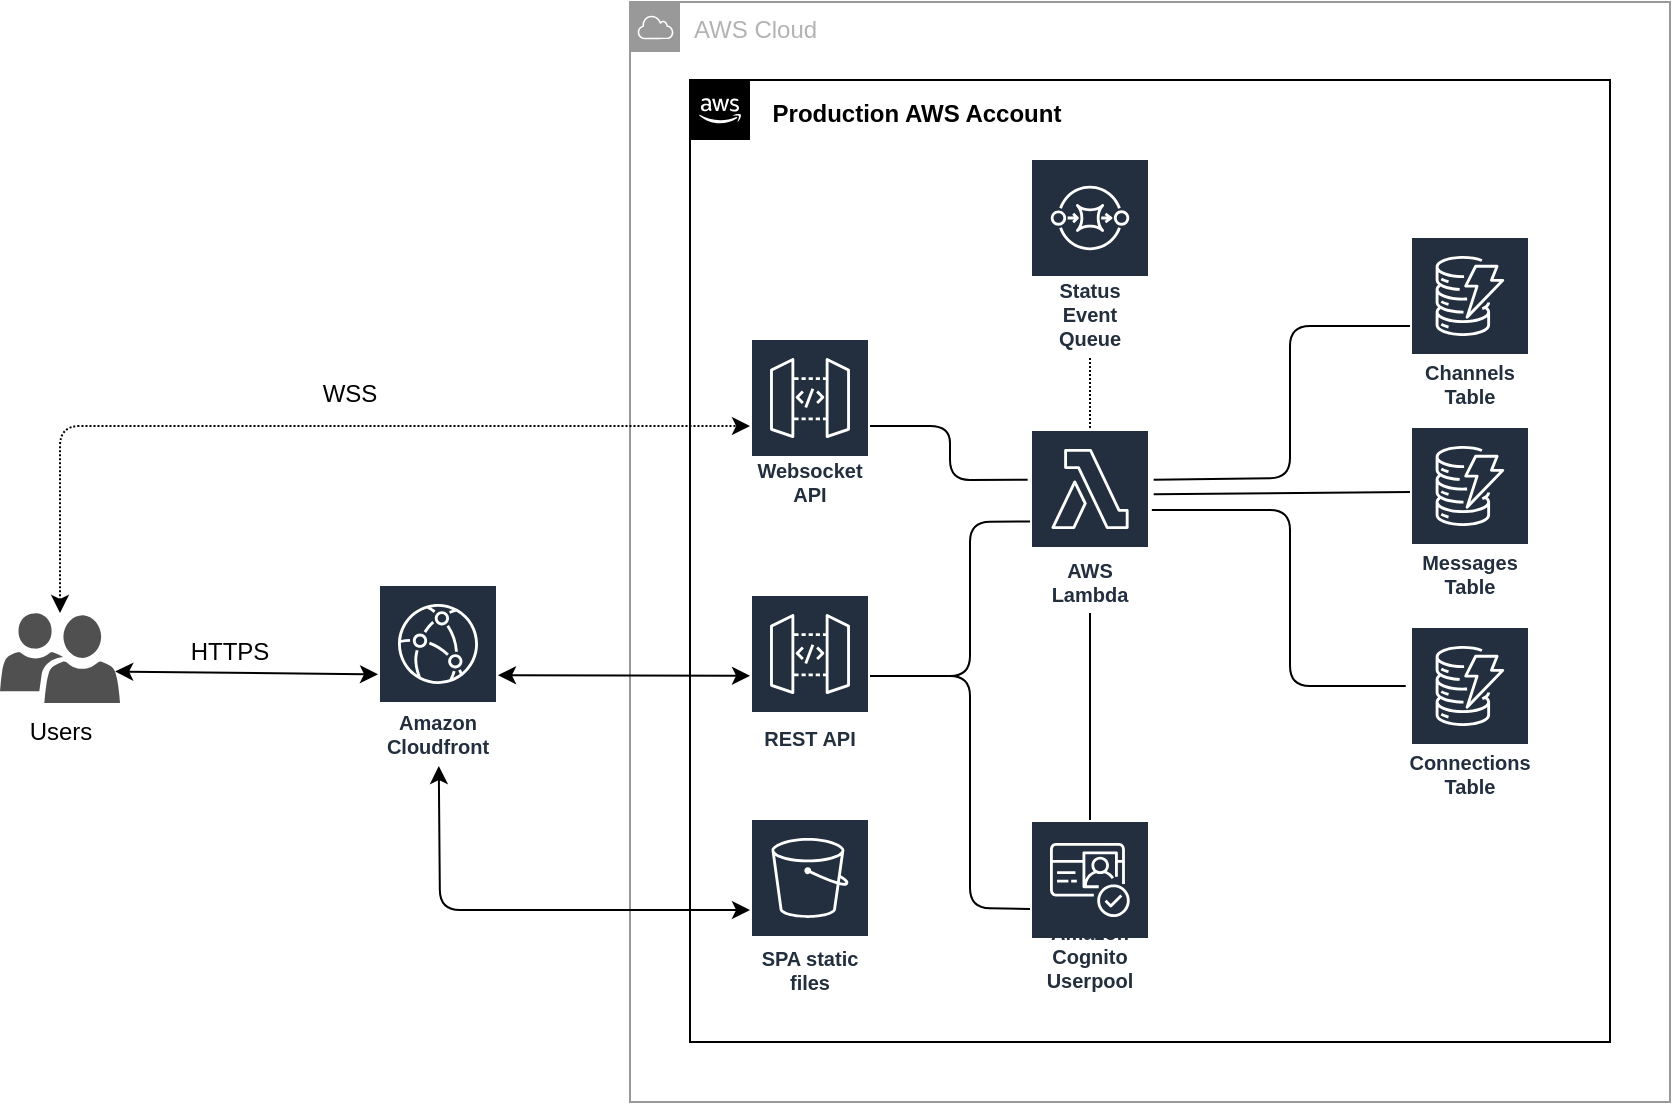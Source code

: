 <mxfile version="12.4.8" type="device" pages="2"><diagram id="hUuJ0RWoJu0uOnvhIrf3" name="Simple"><mxGraphModel dx="1377" dy="709" grid="1" gridSize="10" guides="1" tooltips="1" connect="1" arrows="1" fold="1" page="1" pageScale="1" pageWidth="850" pageHeight="1100" math="0" shadow="0"><root><mxCell id="0"/><mxCell id="1" parent="0"/><mxCell id="tnvCfdQ2Uukp4KgkS0Kd-9" value="AWS Cloud" style="outlineConnect=0;gradientColor=none;html=1;whiteSpace=wrap;fontSize=12;fontStyle=0;shape=mxgraph.aws4.group;grIcon=mxgraph.aws4.group_aws_cloud;strokeColor=#999999;fillColor=none;verticalAlign=top;align=left;spacingLeft=30;fontColor=#b3b3b3;dashed=0;shadow=0;" parent="1" vertex="1"><mxGeometry x="710" y="210" width="520" height="550" as="geometry"/></mxCell><mxCell id="tnvCfdQ2Uukp4KgkS0Kd-4" value="Amazon Cloudfront" style="outlineConnect=0;fontColor=#232F3E;gradientColor=none;strokeColor=#ffffff;fillColor=#232F3E;dashed=0;verticalLabelPosition=middle;verticalAlign=bottom;align=center;html=1;whiteSpace=wrap;fontSize=10;fontStyle=1;spacing=3;shape=mxgraph.aws4.productIcon;prIcon=mxgraph.aws4.cloudfront;shadow=0;" parent="1" vertex="1"><mxGeometry x="584" y="501" width="60" height="91" as="geometry"/></mxCell><mxCell id="tnvCfdQ2Uukp4KgkS0Kd-19" value="" style="endArrow=classic;startArrow=classic;html=1;fontColor=#006600;" parent="1" source="tnvCfdQ2Uukp4KgkS0Kd-4" target="tnvCfdQ2Uukp4KgkS0Kd-18" edge="1"><mxGeometry width="50" height="50" relative="1" as="geometry"><mxPoint x="150" y="528" as="sourcePoint"/><mxPoint x="200" y="478" as="targetPoint"/><Array as="points"><mxPoint x="615" y="664"/></Array></mxGeometry></mxCell><mxCell id="tnvCfdQ2Uukp4KgkS0Kd-11" value="" style="rounded=0;whiteSpace=wrap;html=1;shadow=0;strokeColor=#000000;fillColor=none;fontColor=#000000;" parent="1" vertex="1"><mxGeometry x="740" y="249" width="460" height="481" as="geometry"/></mxCell><mxCell id="tnvCfdQ2Uukp4KgkS0Kd-12" value="&lt;b&gt;Production AWS Account&lt;/b&gt;" style="text;html=1;strokeColor=none;fillColor=none;align=center;verticalAlign=middle;whiteSpace=wrap;rounded=0;shadow=0;fontColor=#000000;" parent="1" vertex="1"><mxGeometry x="777" y="255.5" width="153" height="20" as="geometry"/></mxCell><mxCell id="tnvCfdQ2Uukp4KgkS0Kd-10" value="" style="outlineConnect=0;dashed=0;verticalLabelPosition=bottom;verticalAlign=top;align=center;html=1;shape=mxgraph.aws3.cloud_2;fillColor=#000000;gradientColor=none;shadow=0;strokeColor=#000000;fontColor=#000000;aspect=fixed;" parent="1" vertex="1"><mxGeometry x="740" y="249" width="30" height="30" as="geometry"/></mxCell><mxCell id="tnvCfdQ2Uukp4KgkS0Kd-18" value="SPA static files" style="outlineConnect=0;fontColor=#232F3E;gradientColor=none;strokeColor=#ffffff;fillColor=#232F3E;dashed=0;verticalLabelPosition=middle;verticalAlign=bottom;align=center;html=1;whiteSpace=wrap;fontSize=10;fontStyle=1;spacing=3;shape=mxgraph.aws4.productIcon;prIcon=mxgraph.aws4.s3;shadow=0;" parent="1" vertex="1"><mxGeometry x="770" y="618" width="60" height="92" as="geometry"/></mxCell><mxCell id="eTxzxQVGY4Plkl6WtGJT-1" value="Amazon Cognito Userpool" style="outlineConnect=0;fontColor=#232F3E;gradientColor=none;strokeColor=#ffffff;fillColor=#232F3E;dashed=0;verticalLabelPosition=middle;verticalAlign=bottom;align=center;html=1;whiteSpace=wrap;fontSize=10;fontStyle=1;spacing=3;shape=mxgraph.aws4.productIcon;prIcon=mxgraph.aws4.cognito;" parent="1" vertex="1"><mxGeometry x="910" y="619" width="60" height="90" as="geometry"/></mxCell><mxCell id="eTxzxQVGY4Plkl6WtGJT-2" value="REST API" style="outlineConnect=0;fontColor=#232F3E;gradientColor=none;strokeColor=#ffffff;fillColor=#232F3E;dashed=0;verticalLabelPosition=middle;verticalAlign=bottom;align=center;html=1;whiteSpace=wrap;fontSize=10;fontStyle=1;spacing=3;shape=mxgraph.aws4.productIcon;prIcon=mxgraph.aws4.api_gateway;" parent="1" vertex="1"><mxGeometry x="770" y="506" width="60" height="82" as="geometry"/></mxCell><mxCell id="eTxzxQVGY4Plkl6WtGJT-3" value="Channels Table" style="outlineConnect=0;fontColor=#232F3E;gradientColor=none;strokeColor=#ffffff;fillColor=#232F3E;dashed=0;verticalLabelPosition=middle;verticalAlign=bottom;align=center;html=1;whiteSpace=wrap;fontSize=10;fontStyle=1;spacing=3;shape=mxgraph.aws4.productIcon;prIcon=mxgraph.aws4.dynamodb;" parent="1" vertex="1"><mxGeometry x="1100" y="327" width="60" height="90" as="geometry"/></mxCell><mxCell id="eTxzxQVGY4Plkl6WtGJT-4" value="AWS Lambda" style="outlineConnect=0;fontColor=#232F3E;gradientColor=none;strokeColor=#ffffff;fillColor=#232F3E;dashed=0;verticalLabelPosition=middle;verticalAlign=bottom;align=center;html=1;whiteSpace=wrap;fontSize=10;fontStyle=1;spacing=3;shape=mxgraph.aws4.productIcon;prIcon=mxgraph.aws4.lambda;" parent="1" vertex="1"><mxGeometry x="910" y="423.5" width="60" height="92" as="geometry"/></mxCell><mxCell id="RF3vwJUeT9KftLFS38Oi-1" value="Messages Table" style="outlineConnect=0;fontColor=#232F3E;gradientColor=none;strokeColor=#ffffff;fillColor=#232F3E;dashed=0;verticalLabelPosition=middle;verticalAlign=bottom;align=center;html=1;whiteSpace=wrap;fontSize=10;fontStyle=1;spacing=3;shape=mxgraph.aws4.productIcon;prIcon=mxgraph.aws4.dynamodb;" parent="1" vertex="1"><mxGeometry x="1100" y="422" width="60" height="90" as="geometry"/></mxCell><mxCell id="RF3vwJUeT9KftLFS38Oi-2" value="&lt;div&gt;Connections&lt;/div&gt;&lt;div&gt;Table&lt;/div&gt;" style="outlineConnect=0;fontColor=#232F3E;gradientColor=none;strokeColor=#ffffff;fillColor=#232F3E;dashed=0;verticalLabelPosition=middle;verticalAlign=bottom;align=center;html=1;whiteSpace=wrap;fontSize=10;fontStyle=1;spacing=3;shape=mxgraph.aws4.productIcon;prIcon=mxgraph.aws4.dynamodb;" parent="1" vertex="1"><mxGeometry x="1100" y="522" width="60" height="90" as="geometry"/></mxCell><mxCell id="egvI8EmOtlcZLQNdKmfM-2" value="Websocket API" style="outlineConnect=0;fontColor=#232F3E;gradientColor=none;strokeColor=#ffffff;fillColor=#232F3E;dashed=0;verticalLabelPosition=middle;verticalAlign=bottom;align=center;html=1;whiteSpace=wrap;fontSize=10;fontStyle=1;spacing=3;shape=mxgraph.aws4.productIcon;prIcon=mxgraph.aws4.api_gateway;" parent="1" vertex="1"><mxGeometry x="770" y="378" width="60" height="88" as="geometry"/></mxCell><mxCell id="egvI8EmOtlcZLQNdKmfM-3" value="Status Event Queue" style="outlineConnect=0;fontColor=#232F3E;gradientColor=none;strokeColor=#ffffff;fillColor=#232F3E;dashed=0;verticalLabelPosition=middle;verticalAlign=bottom;align=center;html=1;whiteSpace=wrap;fontSize=10;fontStyle=1;spacing=3;shape=mxgraph.aws4.productIcon;prIcon=mxgraph.aws4.sqs;" parent="1" vertex="1"><mxGeometry x="910" y="288" width="60" height="100" as="geometry"/></mxCell><mxCell id="egvI8EmOtlcZLQNdKmfM-4" value="" style="endArrow=classic;startArrow=classic;html=1;" parent="1" source="tnvCfdQ2Uukp4KgkS0Kd-4" target="eTxzxQVGY4Plkl6WtGJT-2" edge="1"><mxGeometry width="50" height="50" relative="1" as="geometry"><mxPoint x="490" y="688" as="sourcePoint"/><mxPoint x="540" y="638" as="targetPoint"/></mxGeometry></mxCell><mxCell id="egvI8EmOtlcZLQNdKmfM-5" value="Users" style="pointerEvents=1;shadow=0;dashed=0;html=1;strokeColor=none;labelPosition=center;verticalLabelPosition=bottom;verticalAlign=top;align=center;fillColor=#505050;shape=mxgraph.mscae.intune.user_group" parent="1" vertex="1"><mxGeometry x="395" y="515.5" width="60" height="45" as="geometry"/></mxCell><mxCell id="egvI8EmOtlcZLQNdKmfM-8" value="" style="endArrow=classic;startArrow=classic;html=1;exitX=0.96;exitY=0.65;exitDx=0;exitDy=0;exitPerimeter=0;" parent="1" source="egvI8EmOtlcZLQNdKmfM-5" target="tnvCfdQ2Uukp4KgkS0Kd-4" edge="1"><mxGeometry width="50" height="50" relative="1" as="geometry"><mxPoint x="540" y="698" as="sourcePoint"/><mxPoint x="590" y="648" as="targetPoint"/></mxGeometry></mxCell><mxCell id="egvI8EmOtlcZLQNdKmfM-9" value="" style="endArrow=classic;startArrow=classic;html=1;dashed=1;dashPattern=1 1;" parent="1" source="egvI8EmOtlcZLQNdKmfM-5" target="egvI8EmOtlcZLQNdKmfM-2" edge="1"><mxGeometry width="50" height="50" relative="1" as="geometry"><mxPoint x="450" y="738" as="sourcePoint"/><mxPoint x="500" y="688" as="targetPoint"/><Array as="points"><mxPoint x="425" y="422"/></Array></mxGeometry></mxCell><mxCell id="egvI8EmOtlcZLQNdKmfM-10" value="WSS" style="text;html=1;strokeColor=none;fillColor=none;align=center;verticalAlign=middle;whiteSpace=wrap;rounded=0;" parent="1" vertex="1"><mxGeometry x="550" y="396" width="40" height="20" as="geometry"/></mxCell><mxCell id="egvI8EmOtlcZLQNdKmfM-11" value="HTTPS" style="text;html=1;strokeColor=none;fillColor=none;align=center;verticalAlign=middle;whiteSpace=wrap;rounded=0;" parent="1" vertex="1"><mxGeometry x="490" y="525" width="40" height="20" as="geometry"/></mxCell><mxCell id="egvI8EmOtlcZLQNdKmfM-12" value="" style="endArrow=none;html=1;" parent="1" source="eTxzxQVGY4Plkl6WtGJT-2" target="eTxzxQVGY4Plkl6WtGJT-4" edge="1"><mxGeometry width="50" height="50" relative="1" as="geometry"><mxPoint x="560" y="798" as="sourcePoint"/><mxPoint x="610" y="748" as="targetPoint"/><Array as="points"><mxPoint x="880" y="547"/><mxPoint x="880" y="470"/></Array></mxGeometry></mxCell><mxCell id="egvI8EmOtlcZLQNdKmfM-13" value="" style="endArrow=none;html=1;exitX=0.367;exitY=0.445;exitDx=0;exitDy=0;exitPerimeter=0;" parent="1" target="egvI8EmOtlcZLQNdKmfM-2" edge="1"><mxGeometry width="50" height="50" relative="1" as="geometry"><mxPoint x="908.82" y="448.845" as="sourcePoint"/><mxPoint x="600" y="748" as="targetPoint"/><Array as="points"><mxPoint x="870" y="449"/><mxPoint x="870" y="422"/></Array></mxGeometry></mxCell><mxCell id="egvI8EmOtlcZLQNdKmfM-14" value="" style="endArrow=none;html=1;exitX=0.504;exitY=0.445;exitDx=0;exitDy=0;exitPerimeter=0;" parent="1" target="eTxzxQVGY4Plkl6WtGJT-3" edge="1"><mxGeometry width="50" height="50" relative="1" as="geometry"><mxPoint x="971.84" y="448.845" as="sourcePoint"/><mxPoint x="590" y="738" as="targetPoint"/><Array as="points"><mxPoint x="1040" y="448"/><mxPoint x="1040" y="372"/></Array></mxGeometry></mxCell><mxCell id="egvI8EmOtlcZLQNdKmfM-15" value="" style="endArrow=none;html=1;entryX=0;entryY=0.367;entryDx=0;entryDy=0;entryPerimeter=0;exitX=0.504;exitY=0.459;exitDx=0;exitDy=0;exitPerimeter=0;" parent="1" target="RF3vwJUeT9KftLFS38Oi-1" edge="1"><mxGeometry width="50" height="50" relative="1" as="geometry"><mxPoint x="971.84" y="456.139" as="sourcePoint"/><mxPoint x="630" y="758" as="targetPoint"/></mxGeometry></mxCell><mxCell id="egvI8EmOtlcZLQNdKmfM-16" value="" style="endArrow=none;html=1;entryX=0.778;entryY=0.643;entryDx=0;entryDy=0;entryPerimeter=0;exitX=0.502;exitY=0.447;exitDx=0;exitDy=0;exitPerimeter=0;" parent="1" source="tnvCfdQ2Uukp4KgkS0Kd-11" edge="1"><mxGeometry width="50" height="50" relative="1" as="geometry"><mxPoint x="620" y="808" as="sourcePoint"/><mxPoint x="1097.88" y="552.003" as="targetPoint"/><Array as="points"><mxPoint x="1040" y="464"/><mxPoint x="1040" y="552"/></Array></mxGeometry></mxCell><mxCell id="egvI8EmOtlcZLQNdKmfM-17" value="" style="endArrow=none;html=1;dashed=1;dashPattern=1 1;" parent="1" source="egvI8EmOtlcZLQNdKmfM-3" target="eTxzxQVGY4Plkl6WtGJT-4" edge="1"><mxGeometry width="50" height="50" relative="1" as="geometry"><mxPoint x="440" y="828" as="sourcePoint"/><mxPoint x="490" y="778" as="targetPoint"/></mxGeometry></mxCell><mxCell id="egvI8EmOtlcZLQNdKmfM-19" value="" style="endArrow=none;html=1;" parent="1" source="eTxzxQVGY4Plkl6WtGJT-2" target="eTxzxQVGY4Plkl6WtGJT-1" edge="1"><mxGeometry width="50" height="50" relative="1" as="geometry"><mxPoint x="550" y="768" as="sourcePoint"/><mxPoint x="600" y="718" as="targetPoint"/><Array as="points"><mxPoint x="880" y="547"/><mxPoint x="880" y="663"/></Array></mxGeometry></mxCell><mxCell id="egvI8EmOtlcZLQNdKmfM-20" value="" style="endArrow=none;html=1;" parent="1" source="eTxzxQVGY4Plkl6WtGJT-4" target="eTxzxQVGY4Plkl6WtGJT-1" edge="1"><mxGeometry width="50" height="50" relative="1" as="geometry"><mxPoint x="550" y="788" as="sourcePoint"/><mxPoint x="600" y="738" as="targetPoint"/></mxGeometry></mxCell></root></mxGraphModel></diagram><diagram name="Detailed" id="WNN4_GSQsLOGuXJ-e4SI"><mxGraphModel dx="1377" dy="709" grid="1" gridSize="10" guides="1" tooltips="1" connect="1" arrows="1" fold="1" page="1" pageScale="1" pageWidth="850" pageHeight="1100" math="0" shadow="0"><root><mxCell id="12Y9gsgloIFMLv1rwJ1a-0"/><mxCell id="12Y9gsgloIFMLv1rwJ1a-1" parent="12Y9gsgloIFMLv1rwJ1a-0"/><mxCell id="12Y9gsgloIFMLv1rwJ1a-2" value="AWS Cloud" style="outlineConnect=0;gradientColor=none;html=1;whiteSpace=wrap;fontSize=12;fontStyle=0;shape=mxgraph.aws4.group;grIcon=mxgraph.aws4.group_aws_cloud;strokeColor=#999999;fillColor=none;verticalAlign=top;align=left;spacingLeft=30;fontColor=#b3b3b3;dashed=0;shadow=0;" parent="12Y9gsgloIFMLv1rwJ1a-1" vertex="1"><mxGeometry x="710" y="210" width="570" height="750" as="geometry"/></mxCell><mxCell id="12Y9gsgloIFMLv1rwJ1a-3" value="&lt;div&gt;Cloudfront&lt;/div&gt;&lt;div&gt;Distribution&lt;br&gt;&lt;/div&gt;" style="outlineConnect=0;fontColor=#232F3E;gradientColor=none;strokeColor=#ffffff;fillColor=#232F3E;dashed=0;verticalLabelPosition=middle;verticalAlign=bottom;align=center;html=1;whiteSpace=wrap;fontSize=10;fontStyle=1;spacing=3;shape=mxgraph.aws4.productIcon;prIcon=mxgraph.aws4.cloudfront;shadow=0;" parent="12Y9gsgloIFMLv1rwJ1a-1" vertex="1"><mxGeometry x="601" y="705" width="60" height="91" as="geometry"/></mxCell><mxCell id="12Y9gsgloIFMLv1rwJ1a-4" value="" style="endArrow=classic;startArrow=classic;html=1;fontColor=#006600;" parent="12Y9gsgloIFMLv1rwJ1a-1" source="12Y9gsgloIFMLv1rwJ1a-3" target="12Y9gsgloIFMLv1rwJ1a-8" edge="1"><mxGeometry width="50" height="50" relative="1" as="geometry"><mxPoint x="131" y="740" as="sourcePoint"/><mxPoint x="181" y="690" as="targetPoint"/><Array as="points"><mxPoint x="631" y="890"/></Array></mxGeometry></mxCell><mxCell id="12Y9gsgloIFMLv1rwJ1a-5" value="" style="rounded=0;whiteSpace=wrap;html=1;shadow=0;strokeColor=#000000;fillColor=none;fontColor=#000000;movable=1;resizable=1;rotatable=1;deletable=1;editable=1;connectable=1;" parent="12Y9gsgloIFMLv1rwJ1a-1" vertex="1"><mxGeometry x="721" y="241" width="550" height="711" as="geometry"/></mxCell><mxCell id="12Y9gsgloIFMLv1rwJ1a-6" value="&lt;b&gt;AWS Account&lt;/b&gt;" style="text;html=1;strokeColor=none;fillColor=none;align=center;verticalAlign=middle;whiteSpace=wrap;rounded=0;shadow=0;fontColor=#000000;" parent="12Y9gsgloIFMLv1rwJ1a-1" vertex="1"><mxGeometry x="758" y="247.5" width="83" height="20" as="geometry"/></mxCell><mxCell id="12Y9gsgloIFMLv1rwJ1a-7" value="" style="outlineConnect=0;dashed=0;verticalLabelPosition=bottom;verticalAlign=top;align=center;html=1;shape=mxgraph.aws3.cloud_2;fillColor=#000000;gradientColor=none;shadow=0;strokeColor=#000000;fontColor=#000000;aspect=fixed;" parent="12Y9gsgloIFMLv1rwJ1a-1" vertex="1"><mxGeometry x="721" y="241" width="30" height="30" as="geometry"/></mxCell><mxCell id="12Y9gsgloIFMLv1rwJ1a-8" value="SPA static files" style="outlineConnect=0;fontColor=#232F3E;gradientColor=none;strokeColor=#ffffff;fillColor=#232F3E;dashed=0;verticalLabelPosition=middle;verticalAlign=bottom;align=center;html=1;whiteSpace=wrap;fontSize=10;fontStyle=1;spacing=3;shape=mxgraph.aws4.productIcon;prIcon=mxgraph.aws4.s3;shadow=0;" parent="12Y9gsgloIFMLv1rwJ1a-1" vertex="1"><mxGeometry x="761" y="844" width="60" height="92" as="geometry"/></mxCell><mxCell id="12Y9gsgloIFMLv1rwJ1a-9" value="Amazon Cognito Userpool" style="outlineConnect=0;fontColor=#232F3E;gradientColor=none;strokeColor=#ffffff;fillColor=#232F3E;dashed=0;verticalLabelPosition=middle;verticalAlign=bottom;align=center;html=1;whiteSpace=wrap;fontSize=10;fontStyle=1;spacing=3;shape=mxgraph.aws4.productIcon;prIcon=mxgraph.aws4.cognito;" parent="12Y9gsgloIFMLv1rwJ1a-1" vertex="1"><mxGeometry x="761" y="588" width="60" height="103" as="geometry"/></mxCell><mxCell id="12Y9gsgloIFMLv1rwJ1a-10" value="REST API" style="outlineConnect=0;fontColor=#232F3E;gradientColor=none;strokeColor=#ffffff;fillColor=#232F3E;dashed=0;verticalLabelPosition=middle;verticalAlign=bottom;align=center;html=1;whiteSpace=wrap;fontSize=10;fontStyle=1;spacing=3;shape=mxgraph.aws4.productIcon;prIcon=mxgraph.aws4.api_gateway;" parent="12Y9gsgloIFMLv1rwJ1a-1" vertex="1"><mxGeometry x="761" y="717.5" width="60" height="82" as="geometry"/></mxCell><mxCell id="12Y9gsgloIFMLv1rwJ1a-11" value="Channels Table" style="outlineConnect=0;fontColor=#232F3E;gradientColor=none;strokeColor=#ffffff;fillColor=#232F3E;dashed=0;verticalLabelPosition=middle;verticalAlign=bottom;align=center;html=1;whiteSpace=wrap;fontSize=10;fontStyle=1;spacing=3;shape=mxgraph.aws4.productIcon;prIcon=mxgraph.aws4.dynamodb;" parent="12Y9gsgloIFMLv1rwJ1a-1" vertex="1"><mxGeometry x="1131" y="713" width="60" height="90" as="geometry"/></mxCell><mxCell id="12Y9gsgloIFMLv1rwJ1a-13" value="Messages Table" style="outlineConnect=0;fontColor=#232F3E;gradientColor=none;strokeColor=#ffffff;fillColor=#232F3E;dashed=0;verticalLabelPosition=middle;verticalAlign=bottom;align=center;html=1;whiteSpace=wrap;fontSize=10;fontStyle=1;spacing=3;shape=mxgraph.aws4.productIcon;prIcon=mxgraph.aws4.dynamodb;" parent="12Y9gsgloIFMLv1rwJ1a-1" vertex="1"><mxGeometry x="1131" y="491" width="60" height="90" as="geometry"/></mxCell><mxCell id="12Y9gsgloIFMLv1rwJ1a-14" value="&lt;div&gt;Connections&lt;/div&gt;&lt;div&gt;Table&lt;/div&gt;" style="outlineConnect=0;fontColor=#232F3E;gradientColor=none;strokeColor=#ffffff;fillColor=#232F3E;dashed=0;verticalLabelPosition=middle;verticalAlign=bottom;align=center;html=1;whiteSpace=wrap;fontSize=10;fontStyle=1;spacing=3;shape=mxgraph.aws4.productIcon;prIcon=mxgraph.aws4.dynamodb;" parent="12Y9gsgloIFMLv1rwJ1a-1" vertex="1"><mxGeometry x="1131" y="387" width="60" height="90" as="geometry"/></mxCell><mxCell id="12Y9gsgloIFMLv1rwJ1a-15" value="Websocket API" style="outlineConnect=0;fontColor=#232F3E;gradientColor=none;strokeColor=#ffffff;fillColor=#232F3E;dashed=0;verticalLabelPosition=middle;verticalAlign=bottom;align=center;html=1;whiteSpace=wrap;fontSize=10;fontStyle=1;spacing=3;shape=mxgraph.aws4.productIcon;prIcon=mxgraph.aws4.api_gateway;" parent="12Y9gsgloIFMLv1rwJ1a-1" vertex="1"><mxGeometry x="761" y="453.5" width="60" height="88" as="geometry"/></mxCell><mxCell id="12Y9gsgloIFMLv1rwJ1a-16" value="Status Event Queue" style="outlineConnect=0;fontColor=#232F3E;gradientColor=none;strokeColor=#ffffff;fillColor=#232F3E;dashed=0;verticalLabelPosition=middle;verticalAlign=bottom;align=center;html=1;whiteSpace=wrap;fontSize=10;fontStyle=1;spacing=3;shape=mxgraph.aws4.productIcon;prIcon=mxgraph.aws4.sqs;" parent="12Y9gsgloIFMLv1rwJ1a-1" vertex="1"><mxGeometry x="941.5" y="261" width="60" height="100" as="geometry"/></mxCell><mxCell id="12Y9gsgloIFMLv1rwJ1a-17" value="" style="endArrow=classic;startArrow=classic;html=1;entryX=0;entryY=0.5;entryDx=0;entryDy=0;" parent="12Y9gsgloIFMLv1rwJ1a-1" source="12Y9gsgloIFMLv1rwJ1a-3" target="-j685Q6nHWaGRks1-5NW-15" edge="1"><mxGeometry width="50" height="50" relative="1" as="geometry"><mxPoint x="471" y="900" as="sourcePoint"/><mxPoint x="521" y="850" as="targetPoint"/></mxGeometry></mxCell><mxCell id="12Y9gsgloIFMLv1rwJ1a-18" value="Users" style="pointerEvents=1;shadow=0;dashed=0;html=1;strokeColor=none;labelPosition=center;verticalLabelPosition=bottom;verticalAlign=top;align=center;fillColor=#505050;shape=mxgraph.mscae.intune.user_group" parent="12Y9gsgloIFMLv1rwJ1a-1" vertex="1"><mxGeometry x="470" y="610.5" width="60" height="45" as="geometry"/></mxCell><mxCell id="12Y9gsgloIFMLv1rwJ1a-19" value="" style="endArrow=classic;startArrow=classic;html=1;exitX=0.96;exitY=0.65;exitDx=0;exitDy=0;exitPerimeter=0;" parent="12Y9gsgloIFMLv1rwJ1a-1" source="12Y9gsgloIFMLv1rwJ1a-18" target="12Y9gsgloIFMLv1rwJ1a-3" edge="1"><mxGeometry width="50" height="50" relative="1" as="geometry"><mxPoint x="521" y="910" as="sourcePoint"/><mxPoint x="571" y="860" as="targetPoint"/><Array as="points"><mxPoint x="631" y="640"/></Array></mxGeometry></mxCell><mxCell id="12Y9gsgloIFMLv1rwJ1a-20" value="" style="endArrow=classic;startArrow=classic;html=1;dashed=1;dashPattern=1 1;exitX=0.96;exitY=0.65;exitDx=0;exitDy=0;exitPerimeter=0;entryX=0;entryY=0.5;entryDx=0;entryDy=0;" parent="12Y9gsgloIFMLv1rwJ1a-1" source="12Y9gsgloIFMLv1rwJ1a-18" target="gLv8AAe0Ur-zG5kAdJT3-0" edge="1"><mxGeometry width="50" height="50" relative="1" as="geometry"><mxPoint x="431" y="850" as="sourcePoint"/><mxPoint x="481" y="800" as="targetPoint"/><Array as="points"><mxPoint x="630" y="640"/><mxPoint x="630" y="487"/></Array></mxGeometry></mxCell><mxCell id="12Y9gsgloIFMLv1rwJ1a-21" value="WSS" style="text;html=1;strokeColor=none;fillColor=none;align=center;verticalAlign=middle;whiteSpace=wrap;rounded=0;" parent="12Y9gsgloIFMLv1rwJ1a-1" vertex="1"><mxGeometry x="643" y="467" width="40" height="20" as="geometry"/></mxCell><mxCell id="-j685Q6nHWaGRks1-5NW-1" value="" style="outlineConnect=0;fontColor=#232F3E;gradientColor=none;strokeColor=#ffffff;fillColor=#232F3E;dashed=0;verticalLabelPosition=middle;verticalAlign=bottom;align=center;html=1;whiteSpace=wrap;fontSize=10;fontStyle=1;spacing=3;shape=mxgraph.aws4.productIcon;prIcon=mxgraph.aws4.lambda;aspect=fixed;" parent="12Y9gsgloIFMLv1rwJ1a-1" vertex="1"><mxGeometry x="772" y="291" width="40" height="40" as="geometry"/></mxCell><mxCell id="-j685Q6nHWaGRks1-5NW-2" value="" style="endArrow=classic;html=1;" parent="12Y9gsgloIFMLv1rwJ1a-1" source="12Y9gsgloIFMLv1rwJ1a-16" target="-j685Q6nHWaGRks1-5NW-1" edge="1"><mxGeometry width="50" height="50" relative="1" as="geometry"><mxPoint x="1121" y="452" as="sourcePoint"/><mxPoint x="1171" y="402" as="targetPoint"/></mxGeometry></mxCell><mxCell id="-j685Q6nHWaGRks1-5NW-4" value="" style="outlineConnect=0;fontColor=#232F3E;gradientColor=none;strokeColor=#ffffff;fillColor=#232F3E;dashed=0;verticalLabelPosition=middle;verticalAlign=bottom;align=center;html=1;whiteSpace=wrap;fontSize=10;fontStyle=1;spacing=3;shape=mxgraph.aws4.productIcon;prIcon=mxgraph.aws4.lambda;aspect=fixed;" parent="12Y9gsgloIFMLv1rwJ1a-1" vertex="1"><mxGeometry x="951" y="382" width="40" height="40" as="geometry"/></mxCell><mxCell id="-j685Q6nHWaGRks1-5NW-5" value="" style="outlineConnect=0;fontColor=#232F3E;gradientColor=none;strokeColor=#ffffff;fillColor=#232F3E;dashed=0;verticalLabelPosition=middle;verticalAlign=bottom;align=center;html=1;whiteSpace=wrap;fontSize=10;fontStyle=1;spacing=3;shape=mxgraph.aws4.productIcon;prIcon=mxgraph.aws4.lambda;aspect=fixed;" parent="12Y9gsgloIFMLv1rwJ1a-1" vertex="1"><mxGeometry x="953" y="477" width="40" height="40" as="geometry"/></mxCell><mxCell id="-j685Q6nHWaGRks1-5NW-6" value="" style="outlineConnect=0;fontColor=#232F3E;gradientColor=none;strokeColor=#ffffff;fillColor=#232F3E;dashed=0;verticalLabelPosition=middle;verticalAlign=bottom;align=center;html=1;whiteSpace=wrap;fontSize=10;fontStyle=1;spacing=3;shape=mxgraph.aws4.productIcon;prIcon=mxgraph.aws4.lambda;aspect=fixed;" parent="12Y9gsgloIFMLv1rwJ1a-1" vertex="1"><mxGeometry x="951" y="432" width="40" height="40" as="geometry"/></mxCell><mxCell id="-j685Q6nHWaGRks1-5NW-7" value="" style="endArrow=classic;html=1;" parent="12Y9gsgloIFMLv1rwJ1a-1" source="12Y9gsgloIFMLv1rwJ1a-15" target="-j685Q6nHWaGRks1-5NW-4" edge="1"><mxGeometry width="50" height="50" relative="1" as="geometry"><mxPoint x="601" y="452" as="sourcePoint"/><mxPoint x="651" y="402" as="targetPoint"/><Array as="points"><mxPoint x="861" y="498"/><mxPoint x="861" y="402"/></Array></mxGeometry></mxCell><mxCell id="-j685Q6nHWaGRks1-5NW-8" value="" style="endArrow=classic;html=1;" parent="12Y9gsgloIFMLv1rwJ1a-1" source="12Y9gsgloIFMLv1rwJ1a-15" target="-j685Q6nHWaGRks1-5NW-5" edge="1"><mxGeometry width="50" height="50" relative="1" as="geometry"><mxPoint x="821" y="572" as="sourcePoint"/><mxPoint x="871" y="522" as="targetPoint"/></mxGeometry></mxCell><mxCell id="-j685Q6nHWaGRks1-5NW-9" value="" style="endArrow=classic;html=1;" parent="12Y9gsgloIFMLv1rwJ1a-1" source="12Y9gsgloIFMLv1rwJ1a-15" target="-j685Q6nHWaGRks1-5NW-6" edge="1"><mxGeometry width="50" height="50" relative="1" as="geometry"><mxPoint x="751" y="592" as="sourcePoint"/><mxPoint x="801" y="542" as="targetPoint"/><Array as="points"><mxPoint x="861" y="498"/><mxPoint x="861" y="452"/></Array></mxGeometry></mxCell><mxCell id="-j685Q6nHWaGRks1-5NW-11" value="" style="endArrow=classic;html=1;" parent="12Y9gsgloIFMLv1rwJ1a-1" source="-j685Q6nHWaGRks1-5NW-6" target="12Y9gsgloIFMLv1rwJ1a-14" edge="1"><mxGeometry width="50" height="50" relative="1" as="geometry"><mxPoint x="1021" y="722" as="sourcePoint"/><mxPoint x="1071" y="672" as="targetPoint"/><Array as="points"><mxPoint x="1081" y="452"/><mxPoint x="1081" y="432"/></Array></mxGeometry></mxCell><mxCell id="-j685Q6nHWaGRks1-5NW-14" value="" style="endArrow=classic;html=1;" parent="12Y9gsgloIFMLv1rwJ1a-1" source="-j685Q6nHWaGRks1-5NW-5" target="12Y9gsgloIFMLv1rwJ1a-13" edge="1"><mxGeometry width="50" height="50" relative="1" as="geometry"><mxPoint x="1101" y="392" as="sourcePoint"/><mxPoint x="1151" y="342" as="targetPoint"/><Array as="points"><mxPoint x="1081" y="496"/><mxPoint x="1081" y="536"/></Array></mxGeometry></mxCell><mxCell id="-j685Q6nHWaGRks1-5NW-15" value="" style="rounded=0;whiteSpace=wrap;html=1;" parent="12Y9gsgloIFMLv1rwJ1a-1" vertex="1"><mxGeometry x="731" y="698" width="30" height="105" as="geometry"/></mxCell><mxCell id="-j685Q6nHWaGRks1-5NW-18" value="Cognito auth." style="text;html=1;strokeColor=none;fillColor=none;align=center;verticalAlign=middle;whiteSpace=wrap;rounded=0;rotation=-90;" parent="12Y9gsgloIFMLv1rwJ1a-1" vertex="1"><mxGeometry x="701" y="751" width="90" height="20" as="geometry"/></mxCell><mxCell id="-j685Q6nHWaGRks1-5NW-21" value="" style="pointerEvents=1;shadow=0;dashed=0;html=1;strokeColor=none;fillColor=#505050;labelPosition=center;verticalLabelPosition=bottom;verticalAlign=top;outlineConnect=0;align=center;shape=mxgraph.office.security.lock_protected;" parent="12Y9gsgloIFMLv1rwJ1a-1" vertex="1"><mxGeometry x="740" y="702" width="14" height="19.16" as="geometry"/></mxCell><mxCell id="-j685Q6nHWaGRks1-5NW-22" value="" style="endArrow=classic;html=1;" parent="12Y9gsgloIFMLv1rwJ1a-1" source="12Y9gsgloIFMLv1rwJ1a-10" target="-j685Q6nHWaGRks1-5NW-23" edge="1"><mxGeometry width="50" height="50" relative="1" as="geometry"><mxPoint x="961" y="760" as="sourcePoint"/><mxPoint x="1081" y="822" as="targetPoint"/><Array as="points"><mxPoint x="871" y="759"/></Array></mxGeometry></mxCell><mxCell id="-j685Q6nHWaGRks1-5NW-23" value="" style="outlineConnect=0;fontColor=#232F3E;gradientColor=none;strokeColor=#ffffff;fillColor=#232F3E;dashed=0;verticalLabelPosition=middle;verticalAlign=bottom;align=center;html=1;whiteSpace=wrap;fontSize=10;fontStyle=1;spacing=3;shape=mxgraph.aws4.productIcon;prIcon=mxgraph.aws4.lambda;aspect=fixed;" parent="12Y9gsgloIFMLv1rwJ1a-1" vertex="1"><mxGeometry x="1031" y="736" width="40" height="40" as="geometry"/></mxCell><mxCell id="-j685Q6nHWaGRks1-5NW-24" value="[POST] /channels" style="text;html=1;strokeColor=none;fillColor=none;align=center;verticalAlign=middle;whiteSpace=wrap;rounded=0;fontSize=9;" parent="12Y9gsgloIFMLv1rwJ1a-1" vertex="1"><mxGeometry x="857" y="741" width="130" height="20" as="geometry"/></mxCell><mxCell id="-j685Q6nHWaGRks1-5NW-25" value="" style="endArrow=classic;html=1;fontSize=9;" parent="12Y9gsgloIFMLv1rwJ1a-1" source="-j685Q6nHWaGRks1-5NW-23" target="12Y9gsgloIFMLv1rwJ1a-11" edge="1"><mxGeometry width="50" height="50" relative="1" as="geometry"><mxPoint x="1011" y="1067" as="sourcePoint"/><mxPoint x="1061" y="1017" as="targetPoint"/></mxGeometry></mxCell><mxCell id="-j685Q6nHWaGRks1-5NW-26" value="" style="outlineConnect=0;fontColor=#232F3E;gradientColor=none;strokeColor=#ffffff;fillColor=#232F3E;dashed=0;verticalLabelPosition=middle;verticalAlign=bottom;align=center;html=1;whiteSpace=wrap;fontSize=10;fontStyle=1;spacing=3;shape=mxgraph.aws4.productIcon;prIcon=mxgraph.aws4.lambda;aspect=fixed;" parent="12Y9gsgloIFMLv1rwJ1a-1" vertex="1"><mxGeometry x="1031" y="617" width="40" height="40" as="geometry"/></mxCell><mxCell id="-j685Q6nHWaGRks1-5NW-30" value="[GET] /users" style="text;html=1;strokeColor=none;fillColor=none;align=center;verticalAlign=middle;whiteSpace=wrap;rounded=0;fontSize=9;" parent="12Y9gsgloIFMLv1rwJ1a-1" vertex="1"><mxGeometry x="876" y="617" width="70" height="20" as="geometry"/></mxCell><mxCell id="-j685Q6nHWaGRks1-5NW-35" value="" style="endArrow=classic;startArrow=classic;html=1;fontSize=9;exitX=0.96;exitY=0.65;exitDx=0;exitDy=0;exitPerimeter=0;" parent="12Y9gsgloIFMLv1rwJ1a-1" source="12Y9gsgloIFMLv1rwJ1a-18" target="12Y9gsgloIFMLv1rwJ1a-9" edge="1"><mxGeometry width="50" height="50" relative="1" as="geometry"><mxPoint x="551" y="582" as="sourcePoint"/><mxPoint x="601" y="532" as="targetPoint"/><Array as="points"><mxPoint x="640" y="639"/></Array></mxGeometry></mxCell><mxCell id="-j685Q6nHWaGRks1-5NW-37" value="OIDC auth" style="text;html=1;strokeColor=none;fillColor=none;align=center;verticalAlign=middle;whiteSpace=wrap;rounded=0;" parent="12Y9gsgloIFMLv1rwJ1a-1" vertex="1"><mxGeometry x="640" y="617" width="70" height="20" as="geometry"/></mxCell><mxCell id="-j685Q6nHWaGRks1-5NW-38" value="" style="outlineConnect=0;fontColor=#232F3E;gradientColor=none;strokeColor=#ffffff;fillColor=#232F3E;dashed=0;verticalLabelPosition=middle;verticalAlign=bottom;align=center;html=1;whiteSpace=wrap;fontSize=10;fontStyle=1;spacing=3;shape=mxgraph.aws4.productIcon;prIcon=mxgraph.aws4.lambda;aspect=fixed;" parent="12Y9gsgloIFMLv1rwJ1a-1" vertex="1"><mxGeometry x="1031" y="800" width="40" height="40" as="geometry"/></mxCell><mxCell id="-j685Q6nHWaGRks1-5NW-39" value="" style="endArrow=classic;startArrow=classic;html=1;fontSize=9;" parent="12Y9gsgloIFMLv1rwJ1a-1" source="12Y9gsgloIFMLv1rwJ1a-10" target="-j685Q6nHWaGRks1-5NW-38" edge="1"><mxGeometry width="50" height="50" relative="1" as="geometry"><mxPoint x="821" y="762" as="sourcePoint"/><mxPoint x="1073" y="693.5" as="targetPoint"/><Array as="points"><mxPoint x="871" y="759"/><mxPoint x="871" y="822"/></Array></mxGeometry></mxCell><mxCell id="-j685Q6nHWaGRks1-5NW-40" value="&lt;div&gt;[GET] /channels/{id}/messages&lt;/div&gt;" style="text;html=1;strokeColor=none;fillColor=none;align=center;verticalAlign=middle;whiteSpace=wrap;rounded=0;fontSize=9;" parent="12Y9gsgloIFMLv1rwJ1a-1" vertex="1"><mxGeometry x="876" y="802.5" width="144" height="20" as="geometry"/></mxCell><mxCell id="-j685Q6nHWaGRks1-5NW-42" value="connect" style="text;html=1;strokeColor=none;fillColor=none;align=center;verticalAlign=middle;whiteSpace=wrap;rounded=0;fontSize=9;" parent="12Y9gsgloIFMLv1rwJ1a-1" vertex="1"><mxGeometry x="883.5" y="382" width="55" height="20" as="geometry"/></mxCell><mxCell id="-j685Q6nHWaGRks1-5NW-43" value="$default" style="text;html=1;strokeColor=none;fillColor=none;align=center;verticalAlign=middle;whiteSpace=wrap;rounded=0;fontSize=9;" parent="12Y9gsgloIFMLv1rwJ1a-1" vertex="1"><mxGeometry x="883.5" y="477" width="55" height="20" as="geometry"/></mxCell><mxCell id="-j685Q6nHWaGRks1-5NW-44" value="disconnect" style="text;html=1;strokeColor=none;fillColor=none;align=center;verticalAlign=middle;whiteSpace=wrap;rounded=0;fontSize=9;" parent="12Y9gsgloIFMLv1rwJ1a-1" vertex="1"><mxGeometry x="878.5" y="432" width="65" height="20" as="geometry"/></mxCell><mxCell id="-j685Q6nHWaGRks1-5NW-47" value="SQS message processor" style="text;html=1;strokeColor=none;fillColor=none;align=center;verticalAlign=middle;whiteSpace=wrap;rounded=0;fontSize=9;" parent="12Y9gsgloIFMLv1rwJ1a-1" vertex="1"><mxGeometry x="829.5" y="287" width="100" height="20" as="geometry"/></mxCell><mxCell id="-j685Q6nHWaGRks1-5NW-48" value="" style="endArrow=none;html=1;fontSize=9;strokeColor=#b3b3b3;" parent="12Y9gsgloIFMLv1rwJ1a-1" source="12Y9gsgloIFMLv1rwJ1a-9" target="-j685Q6nHWaGRks1-5NW-26" edge="1"><mxGeometry width="50" height="50" relative="1" as="geometry"><mxPoint x="1081" y="822" as="sourcePoint"/><mxPoint x="1131" y="772" as="targetPoint"/><Array as="points"><mxPoint x="791" y="572"/><mxPoint x="1051" y="572"/></Array></mxGeometry></mxCell><mxCell id="-j685Q6nHWaGRks1-5NW-49" value="" style="endArrow=classic;startArrow=classic;html=1;fontSize=9;" parent="12Y9gsgloIFMLv1rwJ1a-1" target="-j685Q6nHWaGRks1-5NW-26" edge="1"><mxGeometry width="50" height="50" relative="1" as="geometry"><mxPoint x="821" y="759.212" as="sourcePoint"/><mxPoint x="1031" y="757.192" as="targetPoint"/><Array as="points"><mxPoint x="871" y="759"/><mxPoint x="871" y="637"/></Array></mxGeometry></mxCell><mxCell id="-j685Q6nHWaGRks1-5NW-51" value="" style="endArrow=classic;html=1;fontSize=9;" parent="12Y9gsgloIFMLv1rwJ1a-1" source="12Y9gsgloIFMLv1rwJ1a-13" target="-j685Q6nHWaGRks1-5NW-38" edge="1"><mxGeometry width="50" height="50" relative="1" as="geometry"><mxPoint x="1191" y="596" as="sourcePoint"/><mxPoint x="1351" y="912" as="targetPoint"/><Array as="points"><mxPoint x="1221" y="536"/><mxPoint x="1221" y="712"/><mxPoint x="1221" y="820"/></Array></mxGeometry></mxCell><mxCell id="-j685Q6nHWaGRks1-5NW-52" value="" style="outlineConnect=0;fontColor=#232F3E;gradientColor=none;strokeColor=#ffffff;fillColor=#232F3E;dashed=0;verticalLabelPosition=middle;verticalAlign=bottom;align=center;html=1;whiteSpace=wrap;fontSize=10;fontStyle=1;spacing=3;shape=mxgraph.aws4.productIcon;prIcon=mxgraph.aws4.lambda;aspect=fixed;" parent="12Y9gsgloIFMLv1rwJ1a-1" vertex="1"><mxGeometry x="1031" y="677" width="40" height="40" as="geometry"/></mxCell><mxCell id="-j685Q6nHWaGRks1-5NW-53" value="[GET] /channels" style="text;html=1;strokeColor=none;fillColor=none;align=center;verticalAlign=middle;whiteSpace=wrap;rounded=0;fontSize=9;" parent="12Y9gsgloIFMLv1rwJ1a-1" vertex="1"><mxGeometry x="881.5" y="677" width="74" height="20" as="geometry"/></mxCell><mxCell id="-j685Q6nHWaGRks1-5NW-54" value="" style="endArrow=classic;startArrow=classic;html=1;fontSize=9;" parent="12Y9gsgloIFMLv1rwJ1a-1" source="12Y9gsgloIFMLv1rwJ1a-10" target="-j685Q6nHWaGRks1-5NW-52" edge="1"><mxGeometry width="50" height="50" relative="1" as="geometry"><mxPoint x="921" y="872" as="sourcePoint"/><mxPoint x="971" y="822" as="targetPoint"/><Array as="points"><mxPoint x="871" y="759"/><mxPoint x="871" y="697"/></Array></mxGeometry></mxCell><mxCell id="-j685Q6nHWaGRks1-5NW-56" value="" style="endArrow=classic;html=1;fontSize=9;" parent="12Y9gsgloIFMLv1rwJ1a-1" source="12Y9gsgloIFMLv1rwJ1a-11" target="-j685Q6nHWaGRks1-5NW-52" edge="1"><mxGeometry width="50" height="50" relative="1" as="geometry"><mxPoint x="1321" y="727" as="sourcePoint"/><mxPoint x="1371" y="677" as="targetPoint"/><Array as="points"><mxPoint x="1161" y="697"/></Array></mxGeometry></mxCell><mxCell id="-j685Q6nHWaGRks1-5NW-57" value="" style="outlineConnect=0;fontColor=#232F3E;gradientColor=none;strokeColor=#ffffff;fillColor=#232F3E;dashed=0;verticalLabelPosition=middle;verticalAlign=bottom;align=center;html=1;whiteSpace=wrap;fontSize=10;fontStyle=1;spacing=3;shape=mxgraph.aws4.productIcon;prIcon=mxgraph.aws4.lambda;aspect=fixed;" parent="12Y9gsgloIFMLv1rwJ1a-1" vertex="1"><mxGeometry x="1031" y="862" width="40" height="40" as="geometry"/></mxCell><mxCell id="-j685Q6nHWaGRks1-5NW-59" value="" style="endArrow=classic;startArrow=classic;html=1;fontSize=9;" parent="12Y9gsgloIFMLv1rwJ1a-1" source="12Y9gsgloIFMLv1rwJ1a-10" target="-j685Q6nHWaGRks1-5NW-57" edge="1"><mxGeometry width="50" height="50" relative="1" as="geometry"><mxPoint x="921" y="872" as="sourcePoint"/><mxPoint x="971" y="822" as="targetPoint"/><Array as="points"><mxPoint x="871" y="759"/><mxPoint x="871" y="882"/></Array></mxGeometry></mxCell><mxCell id="-j685Q6nHWaGRks1-5NW-60" value="[GET] /config" style="text;html=1;strokeColor=none;fillColor=none;align=center;verticalAlign=middle;whiteSpace=wrap;rounded=0;fontSize=9;" parent="12Y9gsgloIFMLv1rwJ1a-1" vertex="1"><mxGeometry x="876" y="862" width="70" height="20" as="geometry"/></mxCell><mxCell id="-j685Q6nHWaGRks1-5NW-61" value="Parameter Store" style="outlineConnect=0;fontColor=#232F3E;gradientColor=none;strokeColor=#ffffff;fillColor=#232F3E;dashed=0;verticalLabelPosition=middle;verticalAlign=bottom;align=center;html=1;whiteSpace=wrap;fontSize=10;fontStyle=1;spacing=3;shape=mxgraph.aws4.productIcon;prIcon=mxgraph.aws4.systems_manager;" parent="12Y9gsgloIFMLv1rwJ1a-1" vertex="1"><mxGeometry x="1131" y="838.5" width="60" height="87" as="geometry"/></mxCell><mxCell id="-j685Q6nHWaGRks1-5NW-62" value="" style="endArrow=classic;html=1;fontSize=9;" parent="12Y9gsgloIFMLv1rwJ1a-1" source="-j685Q6nHWaGRks1-5NW-61" target="-j685Q6nHWaGRks1-5NW-57" edge="1"><mxGeometry width="50" height="50" relative="1" as="geometry"><mxPoint x="991" y="1014" as="sourcePoint"/><mxPoint x="1041" y="964" as="targetPoint"/></mxGeometry></mxCell><mxCell id="-j685Q6nHWaGRks1-5NW-63" value="" style="endArrow=classic;html=1;fontSize=9;" parent="12Y9gsgloIFMLv1rwJ1a-1" source="12Y9gsgloIFMLv1rwJ1a-14" target="-j685Q6nHWaGRks1-5NW-26" edge="1"><mxGeometry width="50" height="50" relative="1" as="geometry"><mxPoint x="1331" y="842" as="sourcePoint"/><mxPoint x="1381" y="792" as="targetPoint"/><Array as="points"><mxPoint x="1241" y="432"/><mxPoint x="1241" y="637"/></Array></mxGeometry></mxCell><mxCell id="-j685Q6nHWaGRks1-5NW-64" value="" style="endArrow=classic;html=1;" parent="12Y9gsgloIFMLv1rwJ1a-1" source="-j685Q6nHWaGRks1-5NW-4" target="12Y9gsgloIFMLv1rwJ1a-14" edge="1"><mxGeometry width="50" height="50" relative="1" as="geometry"><mxPoint x="991" y="402.364" as="sourcePoint"/><mxPoint x="1131" y="432" as="targetPoint"/><Array as="points"><mxPoint x="1081" y="402"/><mxPoint x="1081" y="432"/></Array></mxGeometry></mxCell><mxCell id="1p4UzmYcc-nIgn6vgy8Q-0" value="" style="endArrow=classic;html=1;strokeColor=#000000;fontSize=9;" parent="12Y9gsgloIFMLv1rwJ1a-1" source="-j685Q6nHWaGRks1-5NW-4" target="12Y9gsgloIFMLv1rwJ1a-16" edge="1"><mxGeometry width="50" height="50" relative="1" as="geometry"><mxPoint x="1071" y="332" as="sourcePoint"/><mxPoint x="1121" y="282" as="targetPoint"/></mxGeometry></mxCell><mxCell id="1p4UzmYcc-nIgn6vgy8Q-1" value="" style="endArrow=classic;html=1;strokeColor=#000000;fontSize=9;" parent="12Y9gsgloIFMLv1rwJ1a-1" source="-j685Q6nHWaGRks1-5NW-1" target="12Y9gsgloIFMLv1rwJ1a-15" edge="1"><mxGeometry width="50" height="50" relative="1" as="geometry"><mxPoint x="731" y="362" as="sourcePoint"/><mxPoint x="781" y="312" as="targetPoint"/></mxGeometry></mxCell><mxCell id="1p4UzmYcc-nIgn6vgy8Q-2" value="" style="endArrow=classic;html=1;strokeColor=#000000;fontSize=9;" parent="12Y9gsgloIFMLv1rwJ1a-1" source="-j685Q6nHWaGRks1-5NW-6" target="12Y9gsgloIFMLv1rwJ1a-16" edge="1"><mxGeometry width="50" height="50" relative="1" as="geometry"><mxPoint x="1071" y="322" as="sourcePoint"/><mxPoint x="1121" y="272" as="targetPoint"/><Array as="points"><mxPoint x="1041" y="452"/><mxPoint x="1041" y="311"/></Array></mxGeometry></mxCell><mxCell id="gLv8AAe0Ur-zG5kAdJT3-0" value="" style="rounded=0;whiteSpace=wrap;html=1;" vertex="1" parent="12Y9gsgloIFMLv1rwJ1a-1"><mxGeometry x="732" y="434.5" width="30" height="105" as="geometry"/></mxCell><mxCell id="gLv8AAe0Ur-zG5kAdJT3-1" value="Cognito auth." style="text;html=1;strokeColor=none;fillColor=none;align=center;verticalAlign=middle;whiteSpace=wrap;rounded=0;rotation=-90;" vertex="1" parent="12Y9gsgloIFMLv1rwJ1a-1"><mxGeometry x="702" y="487.5" width="90" height="20" as="geometry"/></mxCell><mxCell id="gLv8AAe0Ur-zG5kAdJT3-2" value="" style="pointerEvents=1;shadow=0;dashed=0;html=1;strokeColor=none;fillColor=#505050;labelPosition=center;verticalLabelPosition=bottom;verticalAlign=top;outlineConnect=0;align=center;shape=mxgraph.office.security.lock_protected;" vertex="1" parent="12Y9gsgloIFMLv1rwJ1a-1"><mxGeometry x="741" y="438.5" width="14" height="19.16" as="geometry"/></mxCell></root></mxGraphModel></diagram></mxfile>
